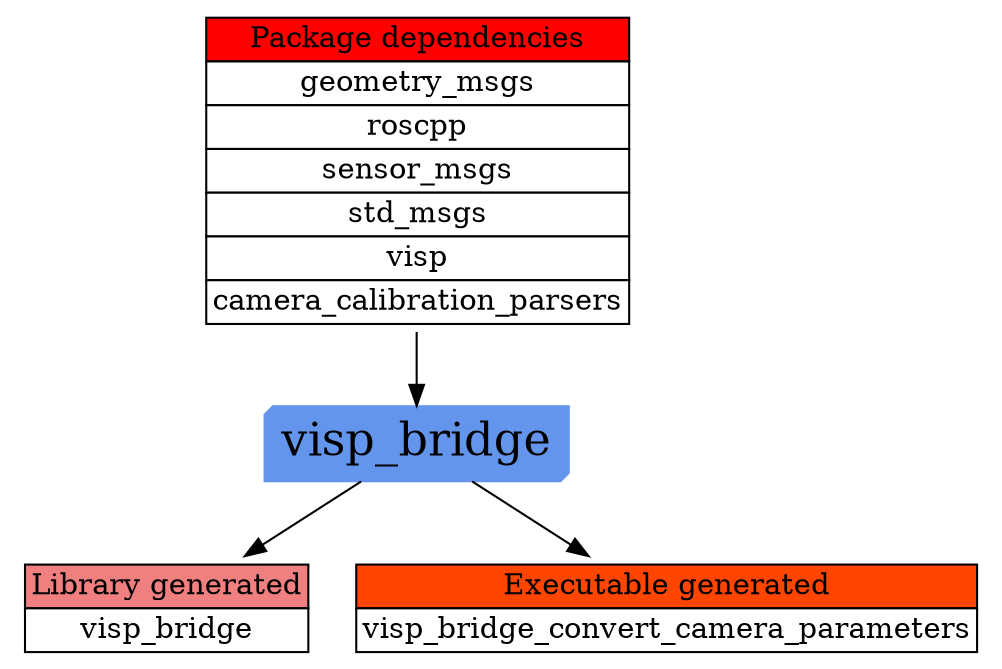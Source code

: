 digraph PkgGenerationGraph {
nodesep=0.1;
node [ shape=plaintext];
visp_bridge [ shape=box3d style=filled color="#6495ED" fontsize=22];
find_package [ label=<<table BGCOLOR="#FFFFFF" BORDER="0" CELLBORDER="1" CELLSPACING="0">
  <tr>
    <td ALIGN="CENTER" BGCOLOR="#FF0000" COLSPAN="1">Package dependencies</td>
  </tr>
  <tr>
    <td ALIGN="CENTER" BGCOLOR="#FFFFFF" COLSPAN="1">geometry_msgs</td>
  </tr>
  <tr>
    <td ALIGN="CENTER" BGCOLOR="#FFFFFF" COLSPAN="1">roscpp</td>
  </tr>
  <tr>
    <td ALIGN="CENTER" BGCOLOR="#FFFFFF" COLSPAN="1">sensor_msgs</td>
  </tr>
  <tr>
    <td ALIGN="CENTER" BGCOLOR="#FFFFFF" COLSPAN="1">std_msgs</td>
  </tr>
  <tr>
    <td ALIGN="CENTER" BGCOLOR="#FFFFFF" COLSPAN="1">visp</td>
  </tr>
  <tr>
    <td ALIGN="CENTER" BGCOLOR="#FFFFFF" COLSPAN="1">camera_calibration_parsers</td>
  </tr>
</table>
>];
add_library [ label=<<table BGCOLOR="#FFFFFF" BORDER="0" CELLBORDER="1" CELLSPACING="0">
  <tr>
    <td ALIGN="CENTER" BGCOLOR="#F08080" COLSPAN="1">Library generated</td>
  </tr>
  <tr>
    <td ALIGN="CENTER" BGCOLOR="#FFFFFF" COLSPAN="1">visp_bridge</td>
  </tr>
</table>
>];
add_executable [ label=<<table BGCOLOR="#FFFFFF" BORDER="0" CELLBORDER="1" CELLSPACING="0">
  <tr>
    <td ALIGN="CENTER" BGCOLOR="#FF4500" COLSPAN="1">Executable generated</td>
  </tr>
  <tr>
    <td ALIGN="CENTER" BGCOLOR="#FFFFFF" COLSPAN="1">visp_bridge_convert_camera_parameters</td>
  </tr>
</table>
>];
find_package -> visp_bridge;
visp_bridge -> add_library;
visp_bridge -> add_executable;
}
